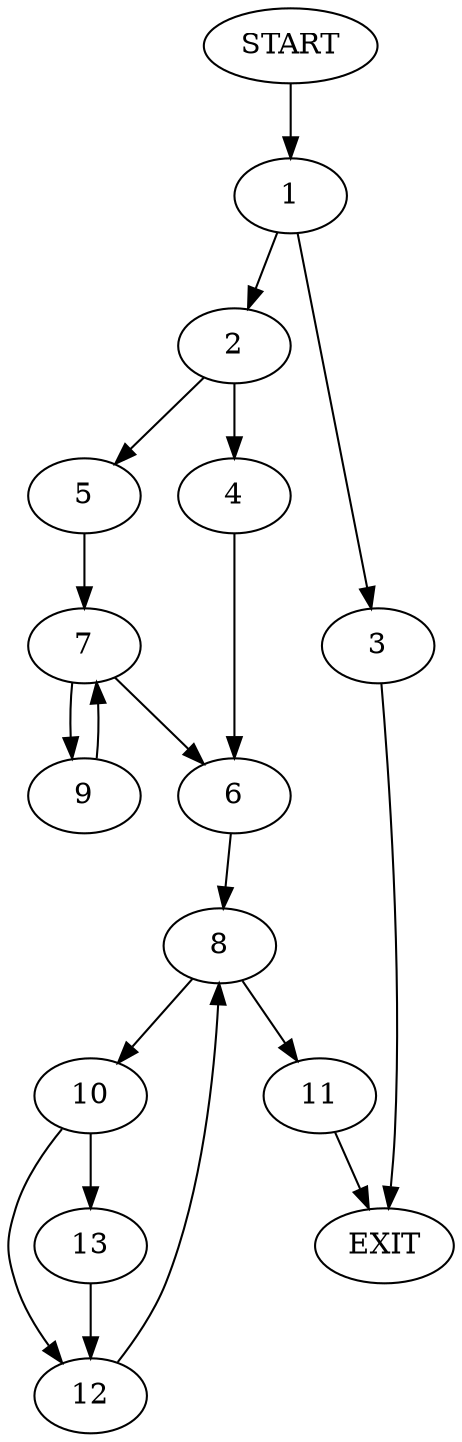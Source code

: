 digraph {
0 [label="START"]
14 [label="EXIT"]
0 -> 1
1 -> 2
1 -> 3
2 -> 4
2 -> 5
3 -> 14
4 -> 6
5 -> 7
6 -> 8
7 -> 6
7 -> 9
9 -> 7
8 -> 10
8 -> 11
10 -> 12
10 -> 13
11 -> 14
13 -> 12
12 -> 8
}
